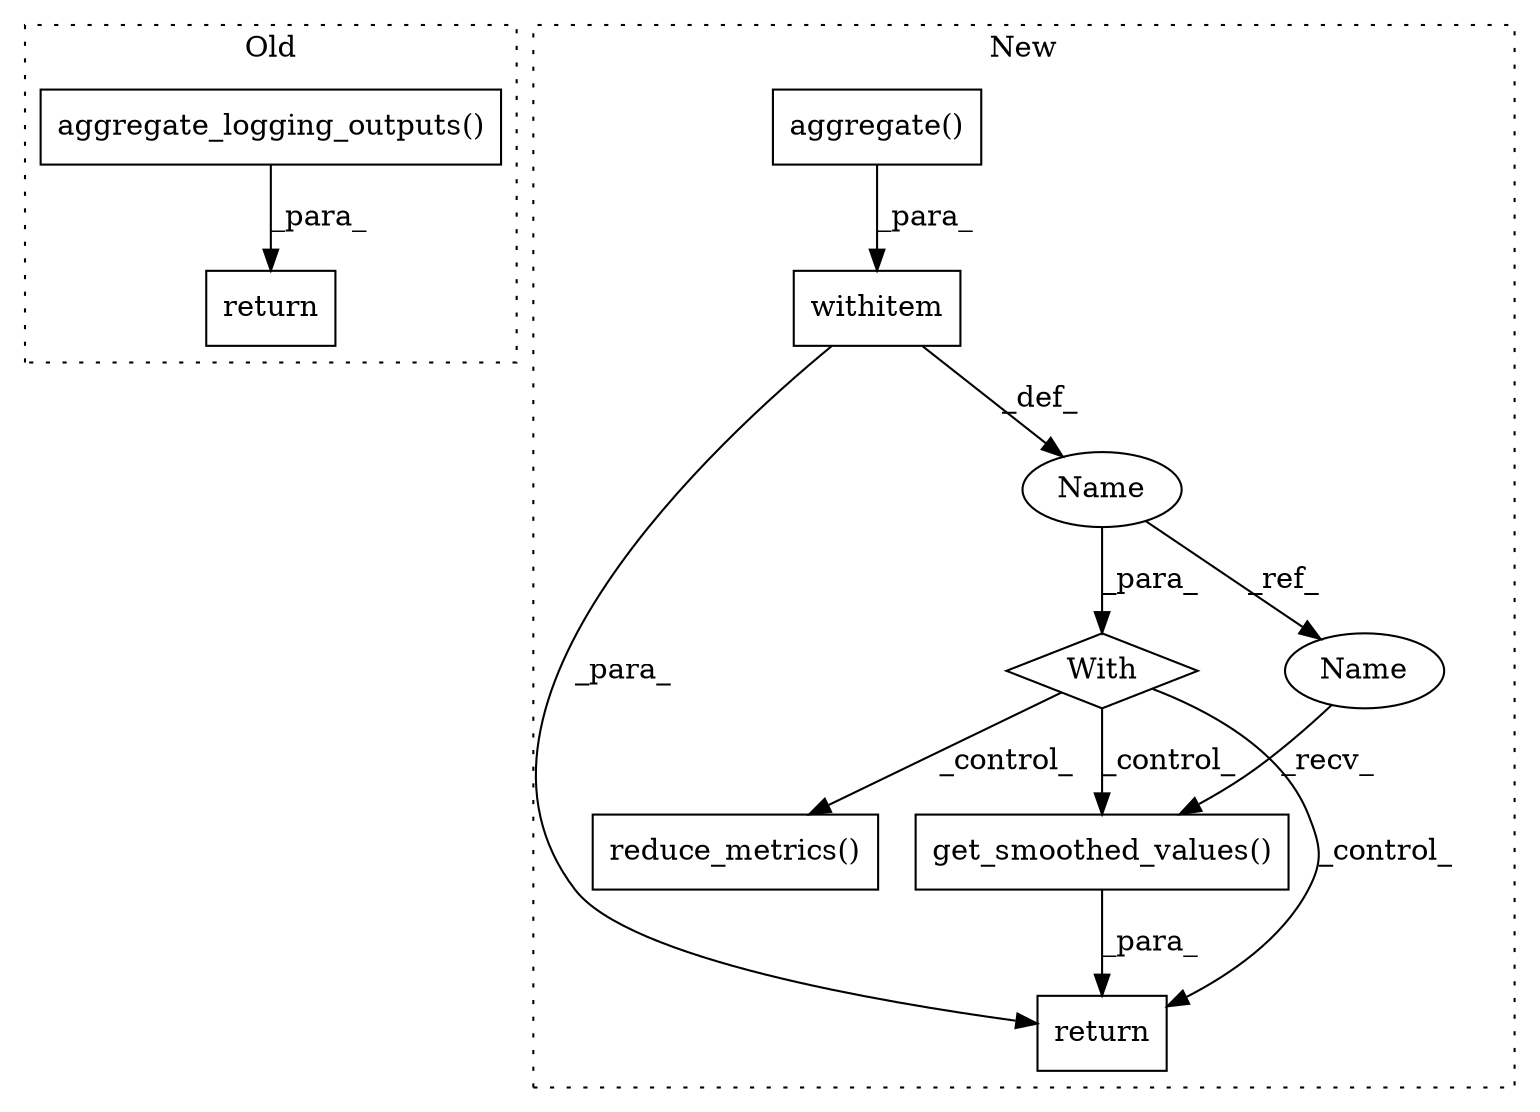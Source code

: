 digraph G {
subgraph cluster0 {
1 [label="return" a="93" s="12092" l="7" shape="box"];
5 [label="aggregate_logging_outputs()" a="75" s="12099,12160" l="46,1" shape="box"];
label = "Old";
style="dotted";
}
subgraph cluster1 {
2 [label="get_smoothed_values()" a="75" s="12510" l="25" shape="box"];
3 [label="return" a="93" s="12503" l="7" shape="box"];
4 [label="withitem" a="49" s="12403" l="7" shape="box"];
6 [label="With" a="39" s="12398,12410" l="5,33" shape="diamond"];
7 [label="Name" a="87" s="12426" l="3" shape="ellipse"];
8 [label="aggregate()" a="75" s="12403" l="19" shape="box"];
9 [label="reduce_metrics()" a="75" s="12443,12489" l="20,1" shape="box"];
10 [label="Name" a="87" s="12510" l="3" shape="ellipse"];
label = "New";
style="dotted";
}
2 -> 3 [label="_para_"];
4 -> 3 [label="_para_"];
4 -> 7 [label="_def_"];
5 -> 1 [label="_para_"];
6 -> 3 [label="_control_"];
6 -> 9 [label="_control_"];
6 -> 2 [label="_control_"];
7 -> 6 [label="_para_"];
7 -> 10 [label="_ref_"];
8 -> 4 [label="_para_"];
10 -> 2 [label="_recv_"];
}